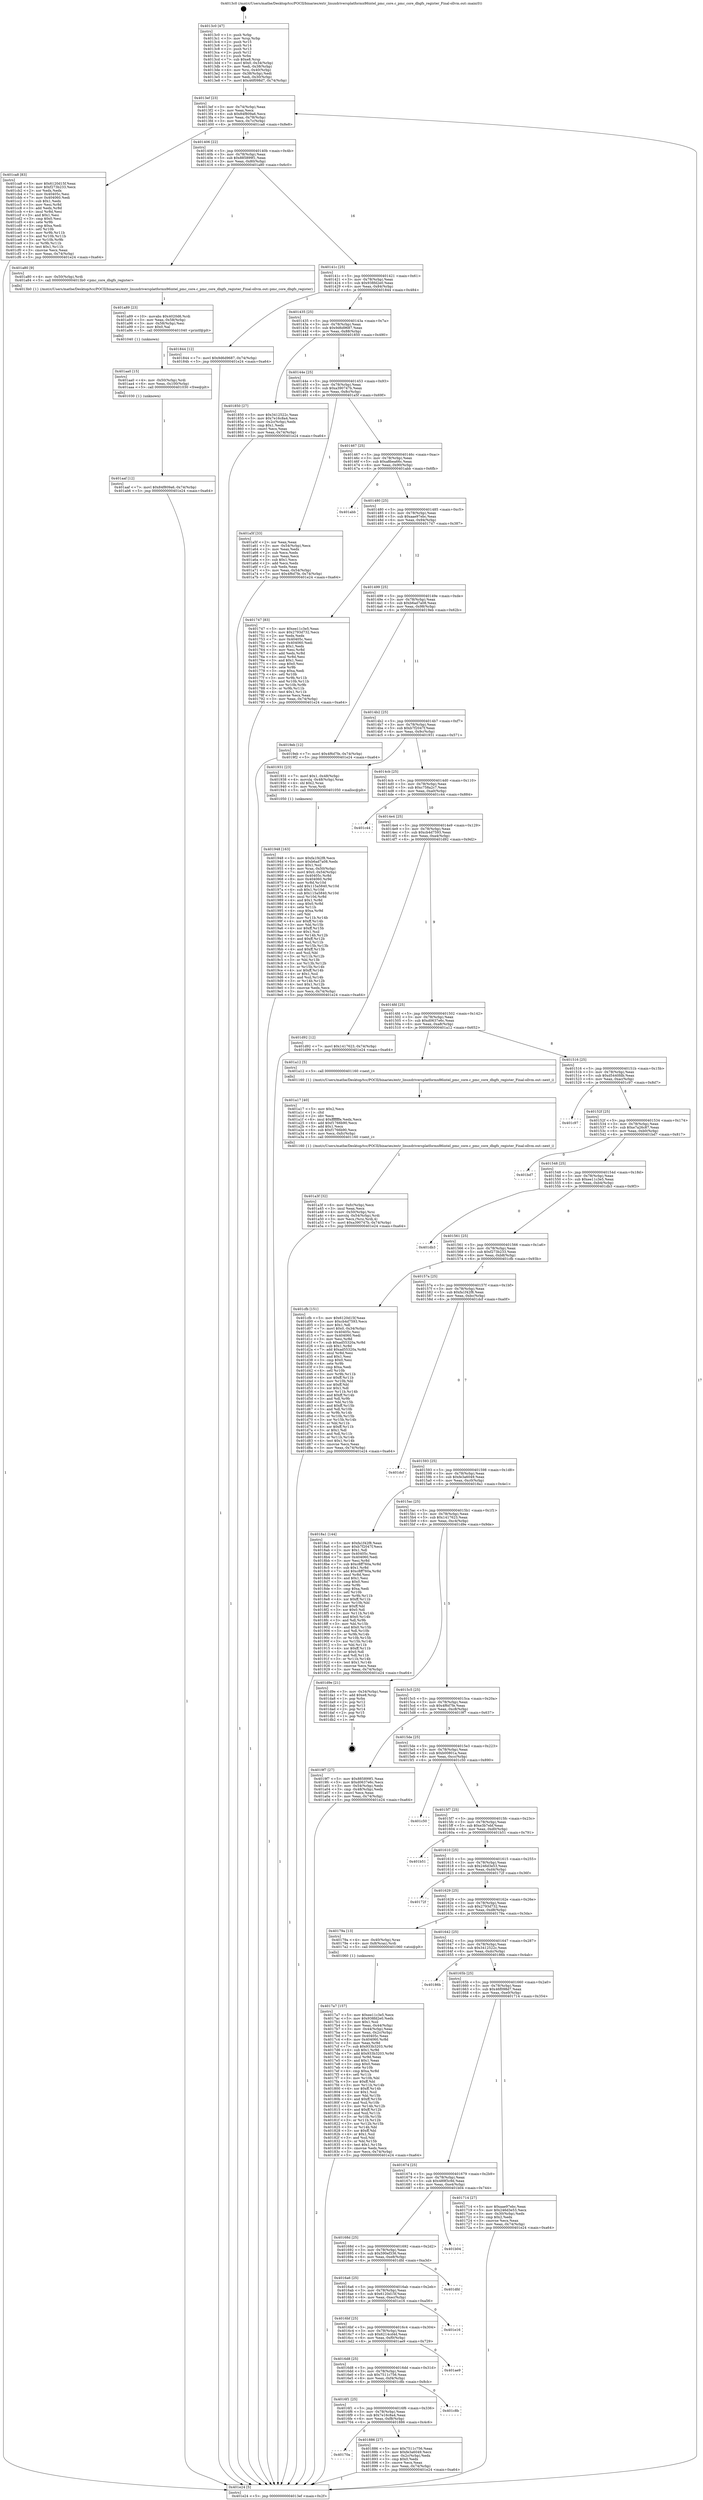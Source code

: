digraph "0x4013c0" {
  label = "0x4013c0 (/mnt/c/Users/mathe/Desktop/tcc/POCII/binaries/extr_linuxdriversplatformx86intel_pmc_core.c_pmc_core_dbgfs_register_Final-ollvm.out::main(0))"
  labelloc = "t"
  node[shape=record]

  Entry [label="",width=0.3,height=0.3,shape=circle,fillcolor=black,style=filled]
  "0x4013ef" [label="{
     0x4013ef [23]\l
     | [instrs]\l
     &nbsp;&nbsp;0x4013ef \<+3\>: mov -0x74(%rbp),%eax\l
     &nbsp;&nbsp;0x4013f2 \<+2\>: mov %eax,%ecx\l
     &nbsp;&nbsp;0x4013f4 \<+6\>: sub $0x84f809a6,%ecx\l
     &nbsp;&nbsp;0x4013fa \<+3\>: mov %eax,-0x78(%rbp)\l
     &nbsp;&nbsp;0x4013fd \<+3\>: mov %ecx,-0x7c(%rbp)\l
     &nbsp;&nbsp;0x401400 \<+6\>: je 0000000000401ca8 \<main+0x8e8\>\l
  }"]
  "0x401ca8" [label="{
     0x401ca8 [83]\l
     | [instrs]\l
     &nbsp;&nbsp;0x401ca8 \<+5\>: mov $0x6120d15f,%eax\l
     &nbsp;&nbsp;0x401cad \<+5\>: mov $0xf273b233,%ecx\l
     &nbsp;&nbsp;0x401cb2 \<+2\>: xor %edx,%edx\l
     &nbsp;&nbsp;0x401cb4 \<+7\>: mov 0x40405c,%esi\l
     &nbsp;&nbsp;0x401cbb \<+7\>: mov 0x404060,%edi\l
     &nbsp;&nbsp;0x401cc2 \<+3\>: sub $0x1,%edx\l
     &nbsp;&nbsp;0x401cc5 \<+3\>: mov %esi,%r8d\l
     &nbsp;&nbsp;0x401cc8 \<+3\>: add %edx,%r8d\l
     &nbsp;&nbsp;0x401ccb \<+4\>: imul %r8d,%esi\l
     &nbsp;&nbsp;0x401ccf \<+3\>: and $0x1,%esi\l
     &nbsp;&nbsp;0x401cd2 \<+3\>: cmp $0x0,%esi\l
     &nbsp;&nbsp;0x401cd5 \<+4\>: sete %r9b\l
     &nbsp;&nbsp;0x401cd9 \<+3\>: cmp $0xa,%edi\l
     &nbsp;&nbsp;0x401cdc \<+4\>: setl %r10b\l
     &nbsp;&nbsp;0x401ce0 \<+3\>: mov %r9b,%r11b\l
     &nbsp;&nbsp;0x401ce3 \<+3\>: and %r10b,%r11b\l
     &nbsp;&nbsp;0x401ce6 \<+3\>: xor %r10b,%r9b\l
     &nbsp;&nbsp;0x401ce9 \<+3\>: or %r9b,%r11b\l
     &nbsp;&nbsp;0x401cec \<+4\>: test $0x1,%r11b\l
     &nbsp;&nbsp;0x401cf0 \<+3\>: cmovne %ecx,%eax\l
     &nbsp;&nbsp;0x401cf3 \<+3\>: mov %eax,-0x74(%rbp)\l
     &nbsp;&nbsp;0x401cf6 \<+5\>: jmp 0000000000401e24 \<main+0xa64\>\l
  }"]
  "0x401406" [label="{
     0x401406 [22]\l
     | [instrs]\l
     &nbsp;&nbsp;0x401406 \<+5\>: jmp 000000000040140b \<main+0x4b\>\l
     &nbsp;&nbsp;0x40140b \<+3\>: mov -0x78(%rbp),%eax\l
     &nbsp;&nbsp;0x40140e \<+5\>: sub $0x885899f1,%eax\l
     &nbsp;&nbsp;0x401413 \<+3\>: mov %eax,-0x80(%rbp)\l
     &nbsp;&nbsp;0x401416 \<+6\>: je 0000000000401a80 \<main+0x6c0\>\l
  }"]
  Exit [label="",width=0.3,height=0.3,shape=circle,fillcolor=black,style=filled,peripheries=2]
  "0x401a80" [label="{
     0x401a80 [9]\l
     | [instrs]\l
     &nbsp;&nbsp;0x401a80 \<+4\>: mov -0x50(%rbp),%rdi\l
     &nbsp;&nbsp;0x401a84 \<+5\>: call 00000000004013b0 \<pmc_core_dbgfs_register\>\l
     | [calls]\l
     &nbsp;&nbsp;0x4013b0 \{1\} (/mnt/c/Users/mathe/Desktop/tcc/POCII/binaries/extr_linuxdriversplatformx86intel_pmc_core.c_pmc_core_dbgfs_register_Final-ollvm.out::pmc_core_dbgfs_register)\l
  }"]
  "0x40141c" [label="{
     0x40141c [25]\l
     | [instrs]\l
     &nbsp;&nbsp;0x40141c \<+5\>: jmp 0000000000401421 \<main+0x61\>\l
     &nbsp;&nbsp;0x401421 \<+3\>: mov -0x78(%rbp),%eax\l
     &nbsp;&nbsp;0x401424 \<+5\>: sub $0x938fd2e0,%eax\l
     &nbsp;&nbsp;0x401429 \<+6\>: mov %eax,-0x84(%rbp)\l
     &nbsp;&nbsp;0x40142f \<+6\>: je 0000000000401844 \<main+0x484\>\l
  }"]
  "0x401aaf" [label="{
     0x401aaf [12]\l
     | [instrs]\l
     &nbsp;&nbsp;0x401aaf \<+7\>: movl $0x84f809a6,-0x74(%rbp)\l
     &nbsp;&nbsp;0x401ab6 \<+5\>: jmp 0000000000401e24 \<main+0xa64\>\l
  }"]
  "0x401844" [label="{
     0x401844 [12]\l
     | [instrs]\l
     &nbsp;&nbsp;0x401844 \<+7\>: movl $0x9d6d9687,-0x74(%rbp)\l
     &nbsp;&nbsp;0x40184b \<+5\>: jmp 0000000000401e24 \<main+0xa64\>\l
  }"]
  "0x401435" [label="{
     0x401435 [25]\l
     | [instrs]\l
     &nbsp;&nbsp;0x401435 \<+5\>: jmp 000000000040143a \<main+0x7a\>\l
     &nbsp;&nbsp;0x40143a \<+3\>: mov -0x78(%rbp),%eax\l
     &nbsp;&nbsp;0x40143d \<+5\>: sub $0x9d6d9687,%eax\l
     &nbsp;&nbsp;0x401442 \<+6\>: mov %eax,-0x88(%rbp)\l
     &nbsp;&nbsp;0x401448 \<+6\>: je 0000000000401850 \<main+0x490\>\l
  }"]
  "0x401aa0" [label="{
     0x401aa0 [15]\l
     | [instrs]\l
     &nbsp;&nbsp;0x401aa0 \<+4\>: mov -0x50(%rbp),%rdi\l
     &nbsp;&nbsp;0x401aa4 \<+6\>: mov %eax,-0x100(%rbp)\l
     &nbsp;&nbsp;0x401aaa \<+5\>: call 0000000000401030 \<free@plt\>\l
     | [calls]\l
     &nbsp;&nbsp;0x401030 \{1\} (unknown)\l
  }"]
  "0x401850" [label="{
     0x401850 [27]\l
     | [instrs]\l
     &nbsp;&nbsp;0x401850 \<+5\>: mov $0x3412522c,%eax\l
     &nbsp;&nbsp;0x401855 \<+5\>: mov $0x7e16c8a4,%ecx\l
     &nbsp;&nbsp;0x40185a \<+3\>: mov -0x2c(%rbp),%edx\l
     &nbsp;&nbsp;0x40185d \<+3\>: cmp $0x1,%edx\l
     &nbsp;&nbsp;0x401860 \<+3\>: cmovl %ecx,%eax\l
     &nbsp;&nbsp;0x401863 \<+3\>: mov %eax,-0x74(%rbp)\l
     &nbsp;&nbsp;0x401866 \<+5\>: jmp 0000000000401e24 \<main+0xa64\>\l
  }"]
  "0x40144e" [label="{
     0x40144e [25]\l
     | [instrs]\l
     &nbsp;&nbsp;0x40144e \<+5\>: jmp 0000000000401453 \<main+0x93\>\l
     &nbsp;&nbsp;0x401453 \<+3\>: mov -0x78(%rbp),%eax\l
     &nbsp;&nbsp;0x401456 \<+5\>: sub $0xa390747b,%eax\l
     &nbsp;&nbsp;0x40145b \<+6\>: mov %eax,-0x8c(%rbp)\l
     &nbsp;&nbsp;0x401461 \<+6\>: je 0000000000401a5f \<main+0x69f\>\l
  }"]
  "0x401a89" [label="{
     0x401a89 [23]\l
     | [instrs]\l
     &nbsp;&nbsp;0x401a89 \<+10\>: movabs $0x4020d6,%rdi\l
     &nbsp;&nbsp;0x401a93 \<+3\>: mov %eax,-0x58(%rbp)\l
     &nbsp;&nbsp;0x401a96 \<+3\>: mov -0x58(%rbp),%esi\l
     &nbsp;&nbsp;0x401a99 \<+2\>: mov $0x0,%al\l
     &nbsp;&nbsp;0x401a9b \<+5\>: call 0000000000401040 \<printf@plt\>\l
     | [calls]\l
     &nbsp;&nbsp;0x401040 \{1\} (unknown)\l
  }"]
  "0x401a5f" [label="{
     0x401a5f [33]\l
     | [instrs]\l
     &nbsp;&nbsp;0x401a5f \<+2\>: xor %eax,%eax\l
     &nbsp;&nbsp;0x401a61 \<+3\>: mov -0x54(%rbp),%ecx\l
     &nbsp;&nbsp;0x401a64 \<+2\>: mov %eax,%edx\l
     &nbsp;&nbsp;0x401a66 \<+2\>: sub %ecx,%edx\l
     &nbsp;&nbsp;0x401a68 \<+2\>: mov %eax,%ecx\l
     &nbsp;&nbsp;0x401a6a \<+3\>: sub $0x1,%ecx\l
     &nbsp;&nbsp;0x401a6d \<+2\>: add %ecx,%edx\l
     &nbsp;&nbsp;0x401a6f \<+2\>: sub %edx,%eax\l
     &nbsp;&nbsp;0x401a71 \<+3\>: mov %eax,-0x54(%rbp)\l
     &nbsp;&nbsp;0x401a74 \<+7\>: movl $0x4f6d7fe,-0x74(%rbp)\l
     &nbsp;&nbsp;0x401a7b \<+5\>: jmp 0000000000401e24 \<main+0xa64\>\l
  }"]
  "0x401467" [label="{
     0x401467 [25]\l
     | [instrs]\l
     &nbsp;&nbsp;0x401467 \<+5\>: jmp 000000000040146c \<main+0xac\>\l
     &nbsp;&nbsp;0x40146c \<+3\>: mov -0x78(%rbp),%eax\l
     &nbsp;&nbsp;0x40146f \<+5\>: sub $0xa8bea66c,%eax\l
     &nbsp;&nbsp;0x401474 \<+6\>: mov %eax,-0x90(%rbp)\l
     &nbsp;&nbsp;0x40147a \<+6\>: je 0000000000401abb \<main+0x6fb\>\l
  }"]
  "0x401a3f" [label="{
     0x401a3f [32]\l
     | [instrs]\l
     &nbsp;&nbsp;0x401a3f \<+6\>: mov -0xfc(%rbp),%ecx\l
     &nbsp;&nbsp;0x401a45 \<+3\>: imul %eax,%ecx\l
     &nbsp;&nbsp;0x401a48 \<+4\>: mov -0x50(%rbp),%rsi\l
     &nbsp;&nbsp;0x401a4c \<+4\>: movslq -0x54(%rbp),%rdi\l
     &nbsp;&nbsp;0x401a50 \<+3\>: mov %ecx,(%rsi,%rdi,4)\l
     &nbsp;&nbsp;0x401a53 \<+7\>: movl $0xa390747b,-0x74(%rbp)\l
     &nbsp;&nbsp;0x401a5a \<+5\>: jmp 0000000000401e24 \<main+0xa64\>\l
  }"]
  "0x401abb" [label="{
     0x401abb\l
  }", style=dashed]
  "0x401480" [label="{
     0x401480 [25]\l
     | [instrs]\l
     &nbsp;&nbsp;0x401480 \<+5\>: jmp 0000000000401485 \<main+0xc5\>\l
     &nbsp;&nbsp;0x401485 \<+3\>: mov -0x78(%rbp),%eax\l
     &nbsp;&nbsp;0x401488 \<+5\>: sub $0xaae97ebc,%eax\l
     &nbsp;&nbsp;0x40148d \<+6\>: mov %eax,-0x94(%rbp)\l
     &nbsp;&nbsp;0x401493 \<+6\>: je 0000000000401747 \<main+0x387\>\l
  }"]
  "0x401a17" [label="{
     0x401a17 [40]\l
     | [instrs]\l
     &nbsp;&nbsp;0x401a17 \<+5\>: mov $0x2,%ecx\l
     &nbsp;&nbsp;0x401a1c \<+1\>: cltd\l
     &nbsp;&nbsp;0x401a1d \<+2\>: idiv %ecx\l
     &nbsp;&nbsp;0x401a1f \<+6\>: imul $0xfffffffe,%edx,%ecx\l
     &nbsp;&nbsp;0x401a25 \<+6\>: add $0xf1766b90,%ecx\l
     &nbsp;&nbsp;0x401a2b \<+3\>: add $0x1,%ecx\l
     &nbsp;&nbsp;0x401a2e \<+6\>: sub $0xf1766b90,%ecx\l
     &nbsp;&nbsp;0x401a34 \<+6\>: mov %ecx,-0xfc(%rbp)\l
     &nbsp;&nbsp;0x401a3a \<+5\>: call 0000000000401160 \<next_i\>\l
     | [calls]\l
     &nbsp;&nbsp;0x401160 \{1\} (/mnt/c/Users/mathe/Desktop/tcc/POCII/binaries/extr_linuxdriversplatformx86intel_pmc_core.c_pmc_core_dbgfs_register_Final-ollvm.out::next_i)\l
  }"]
  "0x401747" [label="{
     0x401747 [83]\l
     | [instrs]\l
     &nbsp;&nbsp;0x401747 \<+5\>: mov $0xee11c3e5,%eax\l
     &nbsp;&nbsp;0x40174c \<+5\>: mov $0x2793d732,%ecx\l
     &nbsp;&nbsp;0x401751 \<+2\>: xor %edx,%edx\l
     &nbsp;&nbsp;0x401753 \<+7\>: mov 0x40405c,%esi\l
     &nbsp;&nbsp;0x40175a \<+7\>: mov 0x404060,%edi\l
     &nbsp;&nbsp;0x401761 \<+3\>: sub $0x1,%edx\l
     &nbsp;&nbsp;0x401764 \<+3\>: mov %esi,%r8d\l
     &nbsp;&nbsp;0x401767 \<+3\>: add %edx,%r8d\l
     &nbsp;&nbsp;0x40176a \<+4\>: imul %r8d,%esi\l
     &nbsp;&nbsp;0x40176e \<+3\>: and $0x1,%esi\l
     &nbsp;&nbsp;0x401771 \<+3\>: cmp $0x0,%esi\l
     &nbsp;&nbsp;0x401774 \<+4\>: sete %r9b\l
     &nbsp;&nbsp;0x401778 \<+3\>: cmp $0xa,%edi\l
     &nbsp;&nbsp;0x40177b \<+4\>: setl %r10b\l
     &nbsp;&nbsp;0x40177f \<+3\>: mov %r9b,%r11b\l
     &nbsp;&nbsp;0x401782 \<+3\>: and %r10b,%r11b\l
     &nbsp;&nbsp;0x401785 \<+3\>: xor %r10b,%r9b\l
     &nbsp;&nbsp;0x401788 \<+3\>: or %r9b,%r11b\l
     &nbsp;&nbsp;0x40178b \<+4\>: test $0x1,%r11b\l
     &nbsp;&nbsp;0x40178f \<+3\>: cmovne %ecx,%eax\l
     &nbsp;&nbsp;0x401792 \<+3\>: mov %eax,-0x74(%rbp)\l
     &nbsp;&nbsp;0x401795 \<+5\>: jmp 0000000000401e24 \<main+0xa64\>\l
  }"]
  "0x401499" [label="{
     0x401499 [25]\l
     | [instrs]\l
     &nbsp;&nbsp;0x401499 \<+5\>: jmp 000000000040149e \<main+0xde\>\l
     &nbsp;&nbsp;0x40149e \<+3\>: mov -0x78(%rbp),%eax\l
     &nbsp;&nbsp;0x4014a1 \<+5\>: sub $0xb6ad7a08,%eax\l
     &nbsp;&nbsp;0x4014a6 \<+6\>: mov %eax,-0x98(%rbp)\l
     &nbsp;&nbsp;0x4014ac \<+6\>: je 00000000004019eb \<main+0x62b\>\l
  }"]
  "0x401948" [label="{
     0x401948 [163]\l
     | [instrs]\l
     &nbsp;&nbsp;0x401948 \<+5\>: mov $0xfa1f42f8,%ecx\l
     &nbsp;&nbsp;0x40194d \<+5\>: mov $0xb6ad7a08,%edx\l
     &nbsp;&nbsp;0x401952 \<+3\>: mov $0x1,%sil\l
     &nbsp;&nbsp;0x401955 \<+4\>: mov %rax,-0x50(%rbp)\l
     &nbsp;&nbsp;0x401959 \<+7\>: movl $0x0,-0x54(%rbp)\l
     &nbsp;&nbsp;0x401960 \<+8\>: mov 0x40405c,%r8d\l
     &nbsp;&nbsp;0x401968 \<+8\>: mov 0x404060,%r9d\l
     &nbsp;&nbsp;0x401970 \<+3\>: mov %r8d,%r10d\l
     &nbsp;&nbsp;0x401973 \<+7\>: add $0x115a5840,%r10d\l
     &nbsp;&nbsp;0x40197a \<+4\>: sub $0x1,%r10d\l
     &nbsp;&nbsp;0x40197e \<+7\>: sub $0x115a5840,%r10d\l
     &nbsp;&nbsp;0x401985 \<+4\>: imul %r10d,%r8d\l
     &nbsp;&nbsp;0x401989 \<+4\>: and $0x1,%r8d\l
     &nbsp;&nbsp;0x40198d \<+4\>: cmp $0x0,%r8d\l
     &nbsp;&nbsp;0x401991 \<+4\>: sete %r11b\l
     &nbsp;&nbsp;0x401995 \<+4\>: cmp $0xa,%r9d\l
     &nbsp;&nbsp;0x401999 \<+3\>: setl %bl\l
     &nbsp;&nbsp;0x40199c \<+3\>: mov %r11b,%r14b\l
     &nbsp;&nbsp;0x40199f \<+4\>: xor $0xff,%r14b\l
     &nbsp;&nbsp;0x4019a3 \<+3\>: mov %bl,%r15b\l
     &nbsp;&nbsp;0x4019a6 \<+4\>: xor $0xff,%r15b\l
     &nbsp;&nbsp;0x4019aa \<+4\>: xor $0x1,%sil\l
     &nbsp;&nbsp;0x4019ae \<+3\>: mov %r14b,%r12b\l
     &nbsp;&nbsp;0x4019b1 \<+4\>: and $0xff,%r12b\l
     &nbsp;&nbsp;0x4019b5 \<+3\>: and %sil,%r11b\l
     &nbsp;&nbsp;0x4019b8 \<+3\>: mov %r15b,%r13b\l
     &nbsp;&nbsp;0x4019bb \<+4\>: and $0xff,%r13b\l
     &nbsp;&nbsp;0x4019bf \<+3\>: and %sil,%bl\l
     &nbsp;&nbsp;0x4019c2 \<+3\>: or %r11b,%r12b\l
     &nbsp;&nbsp;0x4019c5 \<+3\>: or %bl,%r13b\l
     &nbsp;&nbsp;0x4019c8 \<+3\>: xor %r13b,%r12b\l
     &nbsp;&nbsp;0x4019cb \<+3\>: or %r15b,%r14b\l
     &nbsp;&nbsp;0x4019ce \<+4\>: xor $0xff,%r14b\l
     &nbsp;&nbsp;0x4019d2 \<+4\>: or $0x1,%sil\l
     &nbsp;&nbsp;0x4019d6 \<+3\>: and %sil,%r14b\l
     &nbsp;&nbsp;0x4019d9 \<+3\>: or %r14b,%r12b\l
     &nbsp;&nbsp;0x4019dc \<+4\>: test $0x1,%r12b\l
     &nbsp;&nbsp;0x4019e0 \<+3\>: cmovne %edx,%ecx\l
     &nbsp;&nbsp;0x4019e3 \<+3\>: mov %ecx,-0x74(%rbp)\l
     &nbsp;&nbsp;0x4019e6 \<+5\>: jmp 0000000000401e24 \<main+0xa64\>\l
  }"]
  "0x4019eb" [label="{
     0x4019eb [12]\l
     | [instrs]\l
     &nbsp;&nbsp;0x4019eb \<+7\>: movl $0x4f6d7fe,-0x74(%rbp)\l
     &nbsp;&nbsp;0x4019f2 \<+5\>: jmp 0000000000401e24 \<main+0xa64\>\l
  }"]
  "0x4014b2" [label="{
     0x4014b2 [25]\l
     | [instrs]\l
     &nbsp;&nbsp;0x4014b2 \<+5\>: jmp 00000000004014b7 \<main+0xf7\>\l
     &nbsp;&nbsp;0x4014b7 \<+3\>: mov -0x78(%rbp),%eax\l
     &nbsp;&nbsp;0x4014ba \<+5\>: sub $0xb7f2047f,%eax\l
     &nbsp;&nbsp;0x4014bf \<+6\>: mov %eax,-0x9c(%rbp)\l
     &nbsp;&nbsp;0x4014c5 \<+6\>: je 0000000000401931 \<main+0x571\>\l
  }"]
  "0x40170a" [label="{
     0x40170a\l
  }", style=dashed]
  "0x401931" [label="{
     0x401931 [23]\l
     | [instrs]\l
     &nbsp;&nbsp;0x401931 \<+7\>: movl $0x1,-0x48(%rbp)\l
     &nbsp;&nbsp;0x401938 \<+4\>: movslq -0x48(%rbp),%rax\l
     &nbsp;&nbsp;0x40193c \<+4\>: shl $0x2,%rax\l
     &nbsp;&nbsp;0x401940 \<+3\>: mov %rax,%rdi\l
     &nbsp;&nbsp;0x401943 \<+5\>: call 0000000000401050 \<malloc@plt\>\l
     | [calls]\l
     &nbsp;&nbsp;0x401050 \{1\} (unknown)\l
  }"]
  "0x4014cb" [label="{
     0x4014cb [25]\l
     | [instrs]\l
     &nbsp;&nbsp;0x4014cb \<+5\>: jmp 00000000004014d0 \<main+0x110\>\l
     &nbsp;&nbsp;0x4014d0 \<+3\>: mov -0x78(%rbp),%eax\l
     &nbsp;&nbsp;0x4014d3 \<+5\>: sub $0xc758a2c7,%eax\l
     &nbsp;&nbsp;0x4014d8 \<+6\>: mov %eax,-0xa0(%rbp)\l
     &nbsp;&nbsp;0x4014de \<+6\>: je 0000000000401c44 \<main+0x884\>\l
  }"]
  "0x401886" [label="{
     0x401886 [27]\l
     | [instrs]\l
     &nbsp;&nbsp;0x401886 \<+5\>: mov $0x7511c756,%eax\l
     &nbsp;&nbsp;0x40188b \<+5\>: mov $0xfe3a6049,%ecx\l
     &nbsp;&nbsp;0x401890 \<+3\>: mov -0x2c(%rbp),%edx\l
     &nbsp;&nbsp;0x401893 \<+3\>: cmp $0x0,%edx\l
     &nbsp;&nbsp;0x401896 \<+3\>: cmove %ecx,%eax\l
     &nbsp;&nbsp;0x401899 \<+3\>: mov %eax,-0x74(%rbp)\l
     &nbsp;&nbsp;0x40189c \<+5\>: jmp 0000000000401e24 \<main+0xa64\>\l
  }"]
  "0x401c44" [label="{
     0x401c44\l
  }", style=dashed]
  "0x4014e4" [label="{
     0x4014e4 [25]\l
     | [instrs]\l
     &nbsp;&nbsp;0x4014e4 \<+5\>: jmp 00000000004014e9 \<main+0x129\>\l
     &nbsp;&nbsp;0x4014e9 \<+3\>: mov -0x78(%rbp),%eax\l
     &nbsp;&nbsp;0x4014ec \<+5\>: sub $0xcb4d7593,%eax\l
     &nbsp;&nbsp;0x4014f1 \<+6\>: mov %eax,-0xa4(%rbp)\l
     &nbsp;&nbsp;0x4014f7 \<+6\>: je 0000000000401d92 \<main+0x9d2\>\l
  }"]
  "0x4016f1" [label="{
     0x4016f1 [25]\l
     | [instrs]\l
     &nbsp;&nbsp;0x4016f1 \<+5\>: jmp 00000000004016f6 \<main+0x336\>\l
     &nbsp;&nbsp;0x4016f6 \<+3\>: mov -0x78(%rbp),%eax\l
     &nbsp;&nbsp;0x4016f9 \<+5\>: sub $0x7e16c8a4,%eax\l
     &nbsp;&nbsp;0x4016fe \<+6\>: mov %eax,-0xf8(%rbp)\l
     &nbsp;&nbsp;0x401704 \<+6\>: je 0000000000401886 \<main+0x4c6\>\l
  }"]
  "0x401d92" [label="{
     0x401d92 [12]\l
     | [instrs]\l
     &nbsp;&nbsp;0x401d92 \<+7\>: movl $0x1417623,-0x74(%rbp)\l
     &nbsp;&nbsp;0x401d99 \<+5\>: jmp 0000000000401e24 \<main+0xa64\>\l
  }"]
  "0x4014fd" [label="{
     0x4014fd [25]\l
     | [instrs]\l
     &nbsp;&nbsp;0x4014fd \<+5\>: jmp 0000000000401502 \<main+0x142\>\l
     &nbsp;&nbsp;0x401502 \<+3\>: mov -0x78(%rbp),%eax\l
     &nbsp;&nbsp;0x401505 \<+5\>: sub $0xd0637e6c,%eax\l
     &nbsp;&nbsp;0x40150a \<+6\>: mov %eax,-0xa8(%rbp)\l
     &nbsp;&nbsp;0x401510 \<+6\>: je 0000000000401a12 \<main+0x652\>\l
  }"]
  "0x401c8b" [label="{
     0x401c8b\l
  }", style=dashed]
  "0x401a12" [label="{
     0x401a12 [5]\l
     | [instrs]\l
     &nbsp;&nbsp;0x401a12 \<+5\>: call 0000000000401160 \<next_i\>\l
     | [calls]\l
     &nbsp;&nbsp;0x401160 \{1\} (/mnt/c/Users/mathe/Desktop/tcc/POCII/binaries/extr_linuxdriversplatformx86intel_pmc_core.c_pmc_core_dbgfs_register_Final-ollvm.out::next_i)\l
  }"]
  "0x401516" [label="{
     0x401516 [25]\l
     | [instrs]\l
     &nbsp;&nbsp;0x401516 \<+5\>: jmp 000000000040151b \<main+0x15b\>\l
     &nbsp;&nbsp;0x40151b \<+3\>: mov -0x78(%rbp),%eax\l
     &nbsp;&nbsp;0x40151e \<+5\>: sub $0xd5440fdb,%eax\l
     &nbsp;&nbsp;0x401523 \<+6\>: mov %eax,-0xac(%rbp)\l
     &nbsp;&nbsp;0x401529 \<+6\>: je 0000000000401c97 \<main+0x8d7\>\l
  }"]
  "0x4016d8" [label="{
     0x4016d8 [25]\l
     | [instrs]\l
     &nbsp;&nbsp;0x4016d8 \<+5\>: jmp 00000000004016dd \<main+0x31d\>\l
     &nbsp;&nbsp;0x4016dd \<+3\>: mov -0x78(%rbp),%eax\l
     &nbsp;&nbsp;0x4016e0 \<+5\>: sub $0x7511c756,%eax\l
     &nbsp;&nbsp;0x4016e5 \<+6\>: mov %eax,-0xf4(%rbp)\l
     &nbsp;&nbsp;0x4016eb \<+6\>: je 0000000000401c8b \<main+0x8cb\>\l
  }"]
  "0x401c97" [label="{
     0x401c97\l
  }", style=dashed]
  "0x40152f" [label="{
     0x40152f [25]\l
     | [instrs]\l
     &nbsp;&nbsp;0x40152f \<+5\>: jmp 0000000000401534 \<main+0x174\>\l
     &nbsp;&nbsp;0x401534 \<+3\>: mov -0x78(%rbp),%eax\l
     &nbsp;&nbsp;0x401537 \<+5\>: sub $0xe7a26c87,%eax\l
     &nbsp;&nbsp;0x40153c \<+6\>: mov %eax,-0xb0(%rbp)\l
     &nbsp;&nbsp;0x401542 \<+6\>: je 0000000000401bd7 \<main+0x817\>\l
  }"]
  "0x401ae9" [label="{
     0x401ae9\l
  }", style=dashed]
  "0x401bd7" [label="{
     0x401bd7\l
  }", style=dashed]
  "0x401548" [label="{
     0x401548 [25]\l
     | [instrs]\l
     &nbsp;&nbsp;0x401548 \<+5\>: jmp 000000000040154d \<main+0x18d\>\l
     &nbsp;&nbsp;0x40154d \<+3\>: mov -0x78(%rbp),%eax\l
     &nbsp;&nbsp;0x401550 \<+5\>: sub $0xee11c3e5,%eax\l
     &nbsp;&nbsp;0x401555 \<+6\>: mov %eax,-0xb4(%rbp)\l
     &nbsp;&nbsp;0x40155b \<+6\>: je 0000000000401db3 \<main+0x9f3\>\l
  }"]
  "0x4016bf" [label="{
     0x4016bf [25]\l
     | [instrs]\l
     &nbsp;&nbsp;0x4016bf \<+5\>: jmp 00000000004016c4 \<main+0x304\>\l
     &nbsp;&nbsp;0x4016c4 \<+3\>: mov -0x78(%rbp),%eax\l
     &nbsp;&nbsp;0x4016c7 \<+5\>: sub $0x6214cd4d,%eax\l
     &nbsp;&nbsp;0x4016cc \<+6\>: mov %eax,-0xf0(%rbp)\l
     &nbsp;&nbsp;0x4016d2 \<+6\>: je 0000000000401ae9 \<main+0x729\>\l
  }"]
  "0x401db3" [label="{
     0x401db3\l
  }", style=dashed]
  "0x401561" [label="{
     0x401561 [25]\l
     | [instrs]\l
     &nbsp;&nbsp;0x401561 \<+5\>: jmp 0000000000401566 \<main+0x1a6\>\l
     &nbsp;&nbsp;0x401566 \<+3\>: mov -0x78(%rbp),%eax\l
     &nbsp;&nbsp;0x401569 \<+5\>: sub $0xf273b233,%eax\l
     &nbsp;&nbsp;0x40156e \<+6\>: mov %eax,-0xb8(%rbp)\l
     &nbsp;&nbsp;0x401574 \<+6\>: je 0000000000401cfb \<main+0x93b\>\l
  }"]
  "0x401e16" [label="{
     0x401e16\l
  }", style=dashed]
  "0x401cfb" [label="{
     0x401cfb [151]\l
     | [instrs]\l
     &nbsp;&nbsp;0x401cfb \<+5\>: mov $0x6120d15f,%eax\l
     &nbsp;&nbsp;0x401d00 \<+5\>: mov $0xcb4d7593,%ecx\l
     &nbsp;&nbsp;0x401d05 \<+2\>: mov $0x1,%dl\l
     &nbsp;&nbsp;0x401d07 \<+7\>: movl $0x0,-0x34(%rbp)\l
     &nbsp;&nbsp;0x401d0e \<+7\>: mov 0x40405c,%esi\l
     &nbsp;&nbsp;0x401d15 \<+7\>: mov 0x404060,%edi\l
     &nbsp;&nbsp;0x401d1c \<+3\>: mov %esi,%r8d\l
     &nbsp;&nbsp;0x401d1f \<+7\>: sub $0xad55320a,%r8d\l
     &nbsp;&nbsp;0x401d26 \<+4\>: sub $0x1,%r8d\l
     &nbsp;&nbsp;0x401d2a \<+7\>: add $0xad55320a,%r8d\l
     &nbsp;&nbsp;0x401d31 \<+4\>: imul %r8d,%esi\l
     &nbsp;&nbsp;0x401d35 \<+3\>: and $0x1,%esi\l
     &nbsp;&nbsp;0x401d38 \<+3\>: cmp $0x0,%esi\l
     &nbsp;&nbsp;0x401d3b \<+4\>: sete %r9b\l
     &nbsp;&nbsp;0x401d3f \<+3\>: cmp $0xa,%edi\l
     &nbsp;&nbsp;0x401d42 \<+4\>: setl %r10b\l
     &nbsp;&nbsp;0x401d46 \<+3\>: mov %r9b,%r11b\l
     &nbsp;&nbsp;0x401d49 \<+4\>: xor $0xff,%r11b\l
     &nbsp;&nbsp;0x401d4d \<+3\>: mov %r10b,%bl\l
     &nbsp;&nbsp;0x401d50 \<+3\>: xor $0xff,%bl\l
     &nbsp;&nbsp;0x401d53 \<+3\>: xor $0x1,%dl\l
     &nbsp;&nbsp;0x401d56 \<+3\>: mov %r11b,%r14b\l
     &nbsp;&nbsp;0x401d59 \<+4\>: and $0xff,%r14b\l
     &nbsp;&nbsp;0x401d5d \<+3\>: and %dl,%r9b\l
     &nbsp;&nbsp;0x401d60 \<+3\>: mov %bl,%r15b\l
     &nbsp;&nbsp;0x401d63 \<+4\>: and $0xff,%r15b\l
     &nbsp;&nbsp;0x401d67 \<+3\>: and %dl,%r10b\l
     &nbsp;&nbsp;0x401d6a \<+3\>: or %r9b,%r14b\l
     &nbsp;&nbsp;0x401d6d \<+3\>: or %r10b,%r15b\l
     &nbsp;&nbsp;0x401d70 \<+3\>: xor %r15b,%r14b\l
     &nbsp;&nbsp;0x401d73 \<+3\>: or %bl,%r11b\l
     &nbsp;&nbsp;0x401d76 \<+4\>: xor $0xff,%r11b\l
     &nbsp;&nbsp;0x401d7a \<+3\>: or $0x1,%dl\l
     &nbsp;&nbsp;0x401d7d \<+3\>: and %dl,%r11b\l
     &nbsp;&nbsp;0x401d80 \<+3\>: or %r11b,%r14b\l
     &nbsp;&nbsp;0x401d83 \<+4\>: test $0x1,%r14b\l
     &nbsp;&nbsp;0x401d87 \<+3\>: cmovne %ecx,%eax\l
     &nbsp;&nbsp;0x401d8a \<+3\>: mov %eax,-0x74(%rbp)\l
     &nbsp;&nbsp;0x401d8d \<+5\>: jmp 0000000000401e24 \<main+0xa64\>\l
  }"]
  "0x40157a" [label="{
     0x40157a [25]\l
     | [instrs]\l
     &nbsp;&nbsp;0x40157a \<+5\>: jmp 000000000040157f \<main+0x1bf\>\l
     &nbsp;&nbsp;0x40157f \<+3\>: mov -0x78(%rbp),%eax\l
     &nbsp;&nbsp;0x401582 \<+5\>: sub $0xfa1f42f8,%eax\l
     &nbsp;&nbsp;0x401587 \<+6\>: mov %eax,-0xbc(%rbp)\l
     &nbsp;&nbsp;0x40158d \<+6\>: je 0000000000401dcf \<main+0xa0f\>\l
  }"]
  "0x4016a6" [label="{
     0x4016a6 [25]\l
     | [instrs]\l
     &nbsp;&nbsp;0x4016a6 \<+5\>: jmp 00000000004016ab \<main+0x2eb\>\l
     &nbsp;&nbsp;0x4016ab \<+3\>: mov -0x78(%rbp),%eax\l
     &nbsp;&nbsp;0x4016ae \<+5\>: sub $0x6120d15f,%eax\l
     &nbsp;&nbsp;0x4016b3 \<+6\>: mov %eax,-0xec(%rbp)\l
     &nbsp;&nbsp;0x4016b9 \<+6\>: je 0000000000401e16 \<main+0xa56\>\l
  }"]
  "0x401dcf" [label="{
     0x401dcf\l
  }", style=dashed]
  "0x401593" [label="{
     0x401593 [25]\l
     | [instrs]\l
     &nbsp;&nbsp;0x401593 \<+5\>: jmp 0000000000401598 \<main+0x1d8\>\l
     &nbsp;&nbsp;0x401598 \<+3\>: mov -0x78(%rbp),%eax\l
     &nbsp;&nbsp;0x40159b \<+5\>: sub $0xfe3a6049,%eax\l
     &nbsp;&nbsp;0x4015a0 \<+6\>: mov %eax,-0xc0(%rbp)\l
     &nbsp;&nbsp;0x4015a6 \<+6\>: je 00000000004018a1 \<main+0x4e1\>\l
  }"]
  "0x401dfd" [label="{
     0x401dfd\l
  }", style=dashed]
  "0x4018a1" [label="{
     0x4018a1 [144]\l
     | [instrs]\l
     &nbsp;&nbsp;0x4018a1 \<+5\>: mov $0xfa1f42f8,%eax\l
     &nbsp;&nbsp;0x4018a6 \<+5\>: mov $0xb7f2047f,%ecx\l
     &nbsp;&nbsp;0x4018ab \<+2\>: mov $0x1,%dl\l
     &nbsp;&nbsp;0x4018ad \<+7\>: mov 0x40405c,%esi\l
     &nbsp;&nbsp;0x4018b4 \<+7\>: mov 0x404060,%edi\l
     &nbsp;&nbsp;0x4018bb \<+3\>: mov %esi,%r8d\l
     &nbsp;&nbsp;0x4018be \<+7\>: sub $0xc8ff760a,%r8d\l
     &nbsp;&nbsp;0x4018c5 \<+4\>: sub $0x1,%r8d\l
     &nbsp;&nbsp;0x4018c9 \<+7\>: add $0xc8ff760a,%r8d\l
     &nbsp;&nbsp;0x4018d0 \<+4\>: imul %r8d,%esi\l
     &nbsp;&nbsp;0x4018d4 \<+3\>: and $0x1,%esi\l
     &nbsp;&nbsp;0x4018d7 \<+3\>: cmp $0x0,%esi\l
     &nbsp;&nbsp;0x4018da \<+4\>: sete %r9b\l
     &nbsp;&nbsp;0x4018de \<+3\>: cmp $0xa,%edi\l
     &nbsp;&nbsp;0x4018e1 \<+4\>: setl %r10b\l
     &nbsp;&nbsp;0x4018e5 \<+3\>: mov %r9b,%r11b\l
     &nbsp;&nbsp;0x4018e8 \<+4\>: xor $0xff,%r11b\l
     &nbsp;&nbsp;0x4018ec \<+3\>: mov %r10b,%bl\l
     &nbsp;&nbsp;0x4018ef \<+3\>: xor $0xff,%bl\l
     &nbsp;&nbsp;0x4018f2 \<+3\>: xor $0x0,%dl\l
     &nbsp;&nbsp;0x4018f5 \<+3\>: mov %r11b,%r14b\l
     &nbsp;&nbsp;0x4018f8 \<+4\>: and $0x0,%r14b\l
     &nbsp;&nbsp;0x4018fc \<+3\>: and %dl,%r9b\l
     &nbsp;&nbsp;0x4018ff \<+3\>: mov %bl,%r15b\l
     &nbsp;&nbsp;0x401902 \<+4\>: and $0x0,%r15b\l
     &nbsp;&nbsp;0x401906 \<+3\>: and %dl,%r10b\l
     &nbsp;&nbsp;0x401909 \<+3\>: or %r9b,%r14b\l
     &nbsp;&nbsp;0x40190c \<+3\>: or %r10b,%r15b\l
     &nbsp;&nbsp;0x40190f \<+3\>: xor %r15b,%r14b\l
     &nbsp;&nbsp;0x401912 \<+3\>: or %bl,%r11b\l
     &nbsp;&nbsp;0x401915 \<+4\>: xor $0xff,%r11b\l
     &nbsp;&nbsp;0x401919 \<+3\>: or $0x0,%dl\l
     &nbsp;&nbsp;0x40191c \<+3\>: and %dl,%r11b\l
     &nbsp;&nbsp;0x40191f \<+3\>: or %r11b,%r14b\l
     &nbsp;&nbsp;0x401922 \<+4\>: test $0x1,%r14b\l
     &nbsp;&nbsp;0x401926 \<+3\>: cmovne %ecx,%eax\l
     &nbsp;&nbsp;0x401929 \<+3\>: mov %eax,-0x74(%rbp)\l
     &nbsp;&nbsp;0x40192c \<+5\>: jmp 0000000000401e24 \<main+0xa64\>\l
  }"]
  "0x4015ac" [label="{
     0x4015ac [25]\l
     | [instrs]\l
     &nbsp;&nbsp;0x4015ac \<+5\>: jmp 00000000004015b1 \<main+0x1f1\>\l
     &nbsp;&nbsp;0x4015b1 \<+3\>: mov -0x78(%rbp),%eax\l
     &nbsp;&nbsp;0x4015b4 \<+5\>: sub $0x1417623,%eax\l
     &nbsp;&nbsp;0x4015b9 \<+6\>: mov %eax,-0xc4(%rbp)\l
     &nbsp;&nbsp;0x4015bf \<+6\>: je 0000000000401d9e \<main+0x9de\>\l
  }"]
  "0x40168d" [label="{
     0x40168d [25]\l
     | [instrs]\l
     &nbsp;&nbsp;0x40168d \<+5\>: jmp 0000000000401692 \<main+0x2d2\>\l
     &nbsp;&nbsp;0x401692 \<+3\>: mov -0x78(%rbp),%eax\l
     &nbsp;&nbsp;0x401695 \<+5\>: sub $0x590ef336,%eax\l
     &nbsp;&nbsp;0x40169a \<+6\>: mov %eax,-0xe8(%rbp)\l
     &nbsp;&nbsp;0x4016a0 \<+6\>: je 0000000000401dfd \<main+0xa3d\>\l
  }"]
  "0x401d9e" [label="{
     0x401d9e [21]\l
     | [instrs]\l
     &nbsp;&nbsp;0x401d9e \<+3\>: mov -0x34(%rbp),%eax\l
     &nbsp;&nbsp;0x401da1 \<+7\>: add $0xe8,%rsp\l
     &nbsp;&nbsp;0x401da8 \<+1\>: pop %rbx\l
     &nbsp;&nbsp;0x401da9 \<+2\>: pop %r12\l
     &nbsp;&nbsp;0x401dab \<+2\>: pop %r13\l
     &nbsp;&nbsp;0x401dad \<+2\>: pop %r14\l
     &nbsp;&nbsp;0x401daf \<+2\>: pop %r15\l
     &nbsp;&nbsp;0x401db1 \<+1\>: pop %rbp\l
     &nbsp;&nbsp;0x401db2 \<+1\>: ret\l
  }"]
  "0x4015c5" [label="{
     0x4015c5 [25]\l
     | [instrs]\l
     &nbsp;&nbsp;0x4015c5 \<+5\>: jmp 00000000004015ca \<main+0x20a\>\l
     &nbsp;&nbsp;0x4015ca \<+3\>: mov -0x78(%rbp),%eax\l
     &nbsp;&nbsp;0x4015cd \<+5\>: sub $0x4f6d7fe,%eax\l
     &nbsp;&nbsp;0x4015d2 \<+6\>: mov %eax,-0xc8(%rbp)\l
     &nbsp;&nbsp;0x4015d8 \<+6\>: je 00000000004019f7 \<main+0x637\>\l
  }"]
  "0x401b04" [label="{
     0x401b04\l
  }", style=dashed]
  "0x4019f7" [label="{
     0x4019f7 [27]\l
     | [instrs]\l
     &nbsp;&nbsp;0x4019f7 \<+5\>: mov $0x885899f1,%eax\l
     &nbsp;&nbsp;0x4019fc \<+5\>: mov $0xd0637e6c,%ecx\l
     &nbsp;&nbsp;0x401a01 \<+3\>: mov -0x54(%rbp),%edx\l
     &nbsp;&nbsp;0x401a04 \<+3\>: cmp -0x48(%rbp),%edx\l
     &nbsp;&nbsp;0x401a07 \<+3\>: cmovl %ecx,%eax\l
     &nbsp;&nbsp;0x401a0a \<+3\>: mov %eax,-0x74(%rbp)\l
     &nbsp;&nbsp;0x401a0d \<+5\>: jmp 0000000000401e24 \<main+0xa64\>\l
  }"]
  "0x4015de" [label="{
     0x4015de [25]\l
     | [instrs]\l
     &nbsp;&nbsp;0x4015de \<+5\>: jmp 00000000004015e3 \<main+0x223\>\l
     &nbsp;&nbsp;0x4015e3 \<+3\>: mov -0x78(%rbp),%eax\l
     &nbsp;&nbsp;0x4015e6 \<+5\>: sub $0xb00801a,%eax\l
     &nbsp;&nbsp;0x4015eb \<+6\>: mov %eax,-0xcc(%rbp)\l
     &nbsp;&nbsp;0x4015f1 \<+6\>: je 0000000000401c50 \<main+0x890\>\l
  }"]
  "0x4017a7" [label="{
     0x4017a7 [157]\l
     | [instrs]\l
     &nbsp;&nbsp;0x4017a7 \<+5\>: mov $0xee11c3e5,%ecx\l
     &nbsp;&nbsp;0x4017ac \<+5\>: mov $0x938fd2e0,%edx\l
     &nbsp;&nbsp;0x4017b1 \<+3\>: mov $0x1,%sil\l
     &nbsp;&nbsp;0x4017b4 \<+3\>: mov %eax,-0x44(%rbp)\l
     &nbsp;&nbsp;0x4017b7 \<+3\>: mov -0x44(%rbp),%eax\l
     &nbsp;&nbsp;0x4017ba \<+3\>: mov %eax,-0x2c(%rbp)\l
     &nbsp;&nbsp;0x4017bd \<+7\>: mov 0x40405c,%eax\l
     &nbsp;&nbsp;0x4017c4 \<+8\>: mov 0x404060,%r8d\l
     &nbsp;&nbsp;0x4017cc \<+3\>: mov %eax,%r9d\l
     &nbsp;&nbsp;0x4017cf \<+7\>: sub $0x933b3203,%r9d\l
     &nbsp;&nbsp;0x4017d6 \<+4\>: sub $0x1,%r9d\l
     &nbsp;&nbsp;0x4017da \<+7\>: add $0x933b3203,%r9d\l
     &nbsp;&nbsp;0x4017e1 \<+4\>: imul %r9d,%eax\l
     &nbsp;&nbsp;0x4017e5 \<+3\>: and $0x1,%eax\l
     &nbsp;&nbsp;0x4017e8 \<+3\>: cmp $0x0,%eax\l
     &nbsp;&nbsp;0x4017eb \<+4\>: sete %r10b\l
     &nbsp;&nbsp;0x4017ef \<+4\>: cmp $0xa,%r8d\l
     &nbsp;&nbsp;0x4017f3 \<+4\>: setl %r11b\l
     &nbsp;&nbsp;0x4017f7 \<+3\>: mov %r10b,%bl\l
     &nbsp;&nbsp;0x4017fa \<+3\>: xor $0xff,%bl\l
     &nbsp;&nbsp;0x4017fd \<+3\>: mov %r11b,%r14b\l
     &nbsp;&nbsp;0x401800 \<+4\>: xor $0xff,%r14b\l
     &nbsp;&nbsp;0x401804 \<+4\>: xor $0x1,%sil\l
     &nbsp;&nbsp;0x401808 \<+3\>: mov %bl,%r15b\l
     &nbsp;&nbsp;0x40180b \<+4\>: and $0xff,%r15b\l
     &nbsp;&nbsp;0x40180f \<+3\>: and %sil,%r10b\l
     &nbsp;&nbsp;0x401812 \<+3\>: mov %r14b,%r12b\l
     &nbsp;&nbsp;0x401815 \<+4\>: and $0xff,%r12b\l
     &nbsp;&nbsp;0x401819 \<+3\>: and %sil,%r11b\l
     &nbsp;&nbsp;0x40181c \<+3\>: or %r10b,%r15b\l
     &nbsp;&nbsp;0x40181f \<+3\>: or %r11b,%r12b\l
     &nbsp;&nbsp;0x401822 \<+3\>: xor %r12b,%r15b\l
     &nbsp;&nbsp;0x401825 \<+3\>: or %r14b,%bl\l
     &nbsp;&nbsp;0x401828 \<+3\>: xor $0xff,%bl\l
     &nbsp;&nbsp;0x40182b \<+4\>: or $0x1,%sil\l
     &nbsp;&nbsp;0x40182f \<+3\>: and %sil,%bl\l
     &nbsp;&nbsp;0x401832 \<+3\>: or %bl,%r15b\l
     &nbsp;&nbsp;0x401835 \<+4\>: test $0x1,%r15b\l
     &nbsp;&nbsp;0x401839 \<+3\>: cmovne %edx,%ecx\l
     &nbsp;&nbsp;0x40183c \<+3\>: mov %ecx,-0x74(%rbp)\l
     &nbsp;&nbsp;0x40183f \<+5\>: jmp 0000000000401e24 \<main+0xa64\>\l
  }"]
  "0x401c50" [label="{
     0x401c50\l
  }", style=dashed]
  "0x4015f7" [label="{
     0x4015f7 [25]\l
     | [instrs]\l
     &nbsp;&nbsp;0x4015f7 \<+5\>: jmp 00000000004015fc \<main+0x23c\>\l
     &nbsp;&nbsp;0x4015fc \<+3\>: mov -0x78(%rbp),%eax\l
     &nbsp;&nbsp;0x4015ff \<+5\>: sub $0xe3b7ebf,%eax\l
     &nbsp;&nbsp;0x401604 \<+6\>: mov %eax,-0xd0(%rbp)\l
     &nbsp;&nbsp;0x40160a \<+6\>: je 0000000000401b51 \<main+0x791\>\l
  }"]
  "0x4013c0" [label="{
     0x4013c0 [47]\l
     | [instrs]\l
     &nbsp;&nbsp;0x4013c0 \<+1\>: push %rbp\l
     &nbsp;&nbsp;0x4013c1 \<+3\>: mov %rsp,%rbp\l
     &nbsp;&nbsp;0x4013c4 \<+2\>: push %r15\l
     &nbsp;&nbsp;0x4013c6 \<+2\>: push %r14\l
     &nbsp;&nbsp;0x4013c8 \<+2\>: push %r13\l
     &nbsp;&nbsp;0x4013ca \<+2\>: push %r12\l
     &nbsp;&nbsp;0x4013cc \<+1\>: push %rbx\l
     &nbsp;&nbsp;0x4013cd \<+7\>: sub $0xe8,%rsp\l
     &nbsp;&nbsp;0x4013d4 \<+7\>: movl $0x0,-0x34(%rbp)\l
     &nbsp;&nbsp;0x4013db \<+3\>: mov %edi,-0x38(%rbp)\l
     &nbsp;&nbsp;0x4013de \<+4\>: mov %rsi,-0x40(%rbp)\l
     &nbsp;&nbsp;0x4013e2 \<+3\>: mov -0x38(%rbp),%edi\l
     &nbsp;&nbsp;0x4013e5 \<+3\>: mov %edi,-0x30(%rbp)\l
     &nbsp;&nbsp;0x4013e8 \<+7\>: movl $0x46f098d7,-0x74(%rbp)\l
  }"]
  "0x401b51" [label="{
     0x401b51\l
  }", style=dashed]
  "0x401610" [label="{
     0x401610 [25]\l
     | [instrs]\l
     &nbsp;&nbsp;0x401610 \<+5\>: jmp 0000000000401615 \<main+0x255\>\l
     &nbsp;&nbsp;0x401615 \<+3\>: mov -0x78(%rbp),%eax\l
     &nbsp;&nbsp;0x401618 \<+5\>: sub $0x246d3e53,%eax\l
     &nbsp;&nbsp;0x40161d \<+6\>: mov %eax,-0xd4(%rbp)\l
     &nbsp;&nbsp;0x401623 \<+6\>: je 000000000040172f \<main+0x36f\>\l
  }"]
  "0x401e24" [label="{
     0x401e24 [5]\l
     | [instrs]\l
     &nbsp;&nbsp;0x401e24 \<+5\>: jmp 00000000004013ef \<main+0x2f\>\l
  }"]
  "0x40172f" [label="{
     0x40172f\l
  }", style=dashed]
  "0x401629" [label="{
     0x401629 [25]\l
     | [instrs]\l
     &nbsp;&nbsp;0x401629 \<+5\>: jmp 000000000040162e \<main+0x26e\>\l
     &nbsp;&nbsp;0x40162e \<+3\>: mov -0x78(%rbp),%eax\l
     &nbsp;&nbsp;0x401631 \<+5\>: sub $0x2793d732,%eax\l
     &nbsp;&nbsp;0x401636 \<+6\>: mov %eax,-0xd8(%rbp)\l
     &nbsp;&nbsp;0x40163c \<+6\>: je 000000000040179a \<main+0x3da\>\l
  }"]
  "0x401674" [label="{
     0x401674 [25]\l
     | [instrs]\l
     &nbsp;&nbsp;0x401674 \<+5\>: jmp 0000000000401679 \<main+0x2b9\>\l
     &nbsp;&nbsp;0x401679 \<+3\>: mov -0x78(%rbp),%eax\l
     &nbsp;&nbsp;0x40167c \<+5\>: sub $0x489f3c9d,%eax\l
     &nbsp;&nbsp;0x401681 \<+6\>: mov %eax,-0xe4(%rbp)\l
     &nbsp;&nbsp;0x401687 \<+6\>: je 0000000000401b04 \<main+0x744\>\l
  }"]
  "0x40179a" [label="{
     0x40179a [13]\l
     | [instrs]\l
     &nbsp;&nbsp;0x40179a \<+4\>: mov -0x40(%rbp),%rax\l
     &nbsp;&nbsp;0x40179e \<+4\>: mov 0x8(%rax),%rdi\l
     &nbsp;&nbsp;0x4017a2 \<+5\>: call 0000000000401060 \<atoi@plt\>\l
     | [calls]\l
     &nbsp;&nbsp;0x401060 \{1\} (unknown)\l
  }"]
  "0x401642" [label="{
     0x401642 [25]\l
     | [instrs]\l
     &nbsp;&nbsp;0x401642 \<+5\>: jmp 0000000000401647 \<main+0x287\>\l
     &nbsp;&nbsp;0x401647 \<+3\>: mov -0x78(%rbp),%eax\l
     &nbsp;&nbsp;0x40164a \<+5\>: sub $0x3412522c,%eax\l
     &nbsp;&nbsp;0x40164f \<+6\>: mov %eax,-0xdc(%rbp)\l
     &nbsp;&nbsp;0x401655 \<+6\>: je 000000000040186b \<main+0x4ab\>\l
  }"]
  "0x401714" [label="{
     0x401714 [27]\l
     | [instrs]\l
     &nbsp;&nbsp;0x401714 \<+5\>: mov $0xaae97ebc,%eax\l
     &nbsp;&nbsp;0x401719 \<+5\>: mov $0x246d3e53,%ecx\l
     &nbsp;&nbsp;0x40171e \<+3\>: mov -0x30(%rbp),%edx\l
     &nbsp;&nbsp;0x401721 \<+3\>: cmp $0x2,%edx\l
     &nbsp;&nbsp;0x401724 \<+3\>: cmovne %ecx,%eax\l
     &nbsp;&nbsp;0x401727 \<+3\>: mov %eax,-0x74(%rbp)\l
     &nbsp;&nbsp;0x40172a \<+5\>: jmp 0000000000401e24 \<main+0xa64\>\l
  }"]
  "0x40186b" [label="{
     0x40186b\l
  }", style=dashed]
  "0x40165b" [label="{
     0x40165b [25]\l
     | [instrs]\l
     &nbsp;&nbsp;0x40165b \<+5\>: jmp 0000000000401660 \<main+0x2a0\>\l
     &nbsp;&nbsp;0x401660 \<+3\>: mov -0x78(%rbp),%eax\l
     &nbsp;&nbsp;0x401663 \<+5\>: sub $0x46f098d7,%eax\l
     &nbsp;&nbsp;0x401668 \<+6\>: mov %eax,-0xe0(%rbp)\l
     &nbsp;&nbsp;0x40166e \<+6\>: je 0000000000401714 \<main+0x354\>\l
  }"]
  Entry -> "0x4013c0" [label=" 1"]
  "0x4013ef" -> "0x401ca8" [label=" 1"]
  "0x4013ef" -> "0x401406" [label=" 17"]
  "0x401d9e" -> Exit [label=" 1"]
  "0x401406" -> "0x401a80" [label=" 1"]
  "0x401406" -> "0x40141c" [label=" 16"]
  "0x401d92" -> "0x401e24" [label=" 1"]
  "0x40141c" -> "0x401844" [label=" 1"]
  "0x40141c" -> "0x401435" [label=" 15"]
  "0x401cfb" -> "0x401e24" [label=" 1"]
  "0x401435" -> "0x401850" [label=" 1"]
  "0x401435" -> "0x40144e" [label=" 14"]
  "0x401ca8" -> "0x401e24" [label=" 1"]
  "0x40144e" -> "0x401a5f" [label=" 1"]
  "0x40144e" -> "0x401467" [label=" 13"]
  "0x401aaf" -> "0x401e24" [label=" 1"]
  "0x401467" -> "0x401abb" [label=" 0"]
  "0x401467" -> "0x401480" [label=" 13"]
  "0x401aa0" -> "0x401aaf" [label=" 1"]
  "0x401480" -> "0x401747" [label=" 1"]
  "0x401480" -> "0x401499" [label=" 12"]
  "0x401a89" -> "0x401aa0" [label=" 1"]
  "0x401499" -> "0x4019eb" [label=" 1"]
  "0x401499" -> "0x4014b2" [label=" 11"]
  "0x401a80" -> "0x401a89" [label=" 1"]
  "0x4014b2" -> "0x401931" [label=" 1"]
  "0x4014b2" -> "0x4014cb" [label=" 10"]
  "0x401a5f" -> "0x401e24" [label=" 1"]
  "0x4014cb" -> "0x401c44" [label=" 0"]
  "0x4014cb" -> "0x4014e4" [label=" 10"]
  "0x401a3f" -> "0x401e24" [label=" 1"]
  "0x4014e4" -> "0x401d92" [label=" 1"]
  "0x4014e4" -> "0x4014fd" [label=" 9"]
  "0x401a12" -> "0x401a17" [label=" 1"]
  "0x4014fd" -> "0x401a12" [label=" 1"]
  "0x4014fd" -> "0x401516" [label=" 8"]
  "0x4019f7" -> "0x401e24" [label=" 2"]
  "0x401516" -> "0x401c97" [label=" 0"]
  "0x401516" -> "0x40152f" [label=" 8"]
  "0x401948" -> "0x401e24" [label=" 1"]
  "0x40152f" -> "0x401bd7" [label=" 0"]
  "0x40152f" -> "0x401548" [label=" 8"]
  "0x401931" -> "0x401948" [label=" 1"]
  "0x401548" -> "0x401db3" [label=" 0"]
  "0x401548" -> "0x401561" [label=" 8"]
  "0x401886" -> "0x401e24" [label=" 1"]
  "0x401561" -> "0x401cfb" [label=" 1"]
  "0x401561" -> "0x40157a" [label=" 7"]
  "0x4016f1" -> "0x40170a" [label=" 0"]
  "0x40157a" -> "0x401dcf" [label=" 0"]
  "0x40157a" -> "0x401593" [label=" 7"]
  "0x401a17" -> "0x401a3f" [label=" 1"]
  "0x401593" -> "0x4018a1" [label=" 1"]
  "0x401593" -> "0x4015ac" [label=" 6"]
  "0x4016d8" -> "0x4016f1" [label=" 1"]
  "0x4015ac" -> "0x401d9e" [label=" 1"]
  "0x4015ac" -> "0x4015c5" [label=" 5"]
  "0x4019eb" -> "0x401e24" [label=" 1"]
  "0x4015c5" -> "0x4019f7" [label=" 2"]
  "0x4015c5" -> "0x4015de" [label=" 3"]
  "0x4016bf" -> "0x4016d8" [label=" 1"]
  "0x4015de" -> "0x401c50" [label=" 0"]
  "0x4015de" -> "0x4015f7" [label=" 3"]
  "0x4018a1" -> "0x401e24" [label=" 1"]
  "0x4015f7" -> "0x401b51" [label=" 0"]
  "0x4015f7" -> "0x401610" [label=" 3"]
  "0x4016a6" -> "0x4016bf" [label=" 1"]
  "0x401610" -> "0x40172f" [label=" 0"]
  "0x401610" -> "0x401629" [label=" 3"]
  "0x4016a6" -> "0x401e16" [label=" 0"]
  "0x401629" -> "0x40179a" [label=" 1"]
  "0x401629" -> "0x401642" [label=" 2"]
  "0x4016f1" -> "0x401886" [label=" 1"]
  "0x401642" -> "0x40186b" [label=" 0"]
  "0x401642" -> "0x40165b" [label=" 2"]
  "0x40168d" -> "0x4016a6" [label=" 1"]
  "0x40165b" -> "0x401714" [label=" 1"]
  "0x40165b" -> "0x401674" [label=" 1"]
  "0x401714" -> "0x401e24" [label=" 1"]
  "0x4013c0" -> "0x4013ef" [label=" 1"]
  "0x401e24" -> "0x4013ef" [label=" 17"]
  "0x401747" -> "0x401e24" [label=" 1"]
  "0x40179a" -> "0x4017a7" [label=" 1"]
  "0x4017a7" -> "0x401e24" [label=" 1"]
  "0x401844" -> "0x401e24" [label=" 1"]
  "0x401850" -> "0x401e24" [label=" 1"]
  "0x4016bf" -> "0x401ae9" [label=" 0"]
  "0x401674" -> "0x401b04" [label=" 0"]
  "0x401674" -> "0x40168d" [label=" 1"]
  "0x4016d8" -> "0x401c8b" [label=" 0"]
  "0x40168d" -> "0x401dfd" [label=" 0"]
}

